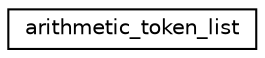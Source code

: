 digraph "Graphical Class Hierarchy"
{
 // LATEX_PDF_SIZE
  edge [fontname="Helvetica",fontsize="10",labelfontname="Helvetica",labelfontsize="10"];
  node [fontname="Helvetica",fontsize="10",shape=record];
  rankdir="LR";
  Node0 [label="arithmetic_token_list",height=0.2,width=0.4,color="black", fillcolor="white", style="filled",URL="$structarithmetic__token__list.html",tooltip=" "];
}
